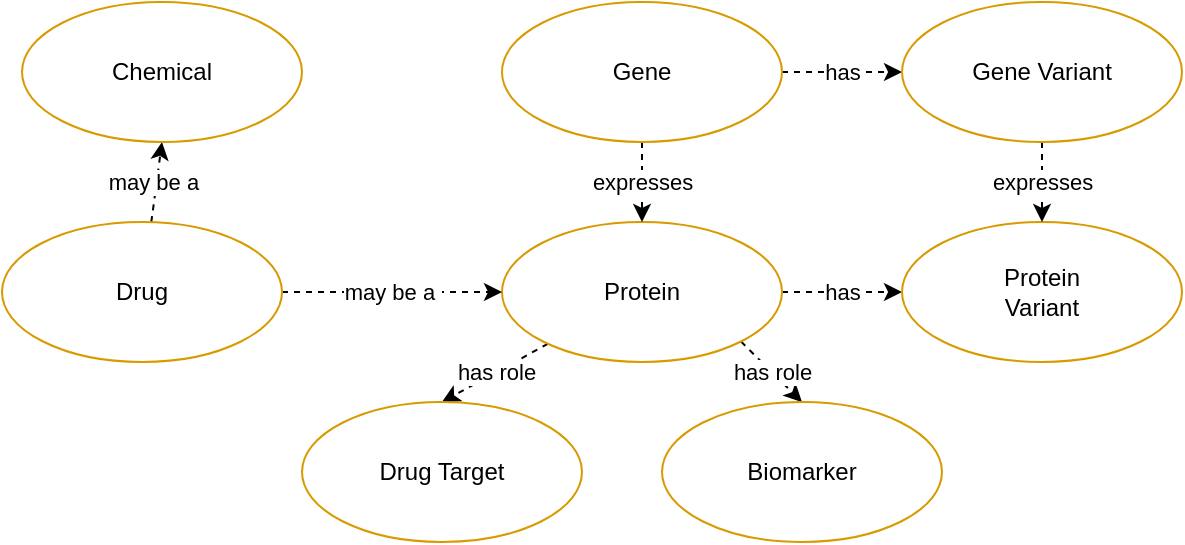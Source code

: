 <mxfile version="14.0.1" type="github">
  <diagram id="a2U_Rlq6jYlGKf6INXDq" name="Page-1">
    <mxGraphModel dx="1114" dy="753" grid="1" gridSize="10" guides="1" tooltips="1" connect="1" arrows="1" fold="1" page="1" pageScale="1" pageWidth="1100" pageHeight="850" math="0" shadow="0">
      <root>
        <mxCell id="0" />
        <mxCell id="1" parent="0" />
        <mxCell id="NiIuTKYxInFzzze3MLT4-8" value="has" style="edgeStyle=orthogonalEdgeStyle;rounded=0;orthogonalLoop=1;jettySize=auto;html=1;entryX=0;entryY=0.5;entryDx=0;entryDy=0;dashed=1;" edge="1" parent="1" source="NiIuTKYxInFzzze3MLT4-1" target="NiIuTKYxInFzzze3MLT4-3">
          <mxGeometry relative="1" as="geometry">
            <Array as="points">
              <mxPoint x="650" y="385" />
              <mxPoint x="650" y="385" />
            </Array>
          </mxGeometry>
        </mxCell>
        <mxCell id="NiIuTKYxInFzzze3MLT4-11" value="has role" style="rounded=0;orthogonalLoop=1;jettySize=auto;html=1;exitX=1;exitY=1;exitDx=0;exitDy=0;entryX=0.5;entryY=0;entryDx=0;entryDy=0;dashed=1;" edge="1" parent="1" source="NiIuTKYxInFzzze3MLT4-1" target="NiIuTKYxInFzzze3MLT4-6">
          <mxGeometry relative="1" as="geometry" />
        </mxCell>
        <mxCell id="NiIuTKYxInFzzze3MLT4-12" value="has role" style="edgeStyle=none;rounded=0;orthogonalLoop=1;jettySize=auto;html=1;entryX=0.5;entryY=0;entryDx=0;entryDy=0;dashed=1;" edge="1" parent="1" source="NiIuTKYxInFzzze3MLT4-1" target="NiIuTKYxInFzzze3MLT4-5">
          <mxGeometry relative="1" as="geometry" />
        </mxCell>
        <mxCell id="NiIuTKYxInFzzze3MLT4-1" value="Protein" style="ellipse;whiteSpace=wrap;html=1;strokeColor=#D79B00;" vertex="1" parent="1">
          <mxGeometry x="480" y="350" width="140" height="70" as="geometry" />
        </mxCell>
        <mxCell id="NiIuTKYxInFzzze3MLT4-7" value="has" style="edgeStyle=orthogonalEdgeStyle;rounded=0;orthogonalLoop=1;jettySize=auto;html=1;entryX=0;entryY=0.5;entryDx=0;entryDy=0;dashed=1;" edge="1" parent="1" source="NiIuTKYxInFzzze3MLT4-2" target="NiIuTKYxInFzzze3MLT4-4">
          <mxGeometry relative="1" as="geometry" />
        </mxCell>
        <mxCell id="NiIuTKYxInFzzze3MLT4-9" value="expresses" style="edgeStyle=orthogonalEdgeStyle;rounded=0;orthogonalLoop=1;jettySize=auto;html=1;exitX=0.5;exitY=1;exitDx=0;exitDy=0;dashed=1;" edge="1" parent="1" source="NiIuTKYxInFzzze3MLT4-2" target="NiIuTKYxInFzzze3MLT4-1">
          <mxGeometry relative="1" as="geometry" />
        </mxCell>
        <mxCell id="NiIuTKYxInFzzze3MLT4-2" value="Gene" style="ellipse;whiteSpace=wrap;html=1;strokeColor=#D79B00;" vertex="1" parent="1">
          <mxGeometry x="480" y="240" width="140" height="70" as="geometry" />
        </mxCell>
        <mxCell id="NiIuTKYxInFzzze3MLT4-3" value="Protein&lt;br&gt;Variant" style="ellipse;whiteSpace=wrap;html=1;strokeColor=#D79B00;" vertex="1" parent="1">
          <mxGeometry x="680" y="350" width="140" height="70" as="geometry" />
        </mxCell>
        <mxCell id="NiIuTKYxInFzzze3MLT4-10" value="expresses" style="edgeStyle=orthogonalEdgeStyle;rounded=0;orthogonalLoop=1;jettySize=auto;html=1;entryX=0.5;entryY=0;entryDx=0;entryDy=0;dashed=1;" edge="1" parent="1" source="NiIuTKYxInFzzze3MLT4-4" target="NiIuTKYxInFzzze3MLT4-3">
          <mxGeometry relative="1" as="geometry" />
        </mxCell>
        <mxCell id="NiIuTKYxInFzzze3MLT4-4" value="Gene Variant" style="ellipse;whiteSpace=wrap;html=1;strokeColor=#D79B00;" vertex="1" parent="1">
          <mxGeometry x="680" y="240" width="140" height="70" as="geometry" />
        </mxCell>
        <mxCell id="NiIuTKYxInFzzze3MLT4-5" value="Drug Target" style="ellipse;whiteSpace=wrap;html=1;strokeColor=#D79B00;" vertex="1" parent="1">
          <mxGeometry x="380" y="440" width="140" height="70" as="geometry" />
        </mxCell>
        <mxCell id="NiIuTKYxInFzzze3MLT4-6" value="Biomarker" style="ellipse;whiteSpace=wrap;html=1;strokeColor=#D79B00;" vertex="1" parent="1">
          <mxGeometry x="560" y="440" width="140" height="70" as="geometry" />
        </mxCell>
        <mxCell id="NiIuTKYxInFzzze3MLT4-14" value="may be a&amp;nbsp;" style="edgeStyle=none;rounded=0;orthogonalLoop=1;jettySize=auto;html=1;entryX=0;entryY=0.5;entryDx=0;entryDy=0;dashed=1;" edge="1" parent="1" source="NiIuTKYxInFzzze3MLT4-13" target="NiIuTKYxInFzzze3MLT4-1">
          <mxGeometry relative="1" as="geometry" />
        </mxCell>
        <mxCell id="NiIuTKYxInFzzze3MLT4-17" value="may be a&amp;nbsp;" style="edgeStyle=none;rounded=0;orthogonalLoop=1;jettySize=auto;html=1;entryX=0.5;entryY=1;entryDx=0;entryDy=0;dashed=1;" edge="1" parent="1" source="NiIuTKYxInFzzze3MLT4-13" target="NiIuTKYxInFzzze3MLT4-15">
          <mxGeometry relative="1" as="geometry" />
        </mxCell>
        <mxCell id="NiIuTKYxInFzzze3MLT4-13" value="Drug" style="ellipse;whiteSpace=wrap;html=1;strokeColor=#D79B00;" vertex="1" parent="1">
          <mxGeometry x="230" y="350" width="140" height="70" as="geometry" />
        </mxCell>
        <mxCell id="NiIuTKYxInFzzze3MLT4-15" value="Chemical" style="ellipse;whiteSpace=wrap;html=1;strokeColor=#D79B00;" vertex="1" parent="1">
          <mxGeometry x="240" y="240" width="140" height="70" as="geometry" />
        </mxCell>
      </root>
    </mxGraphModel>
  </diagram>
</mxfile>
